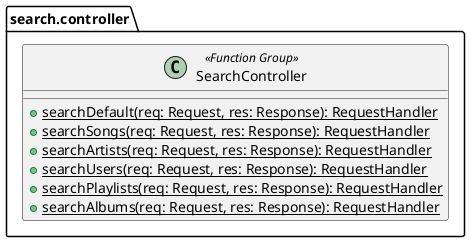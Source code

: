 @startuml

set separator none
package search.controller {
    class SearchController <<Function Group>> {
        + {static} searchDefault(req: Request, res: Response): RequestHandler
        + {static} searchSongs(req: Request, res: Response): RequestHandler
        + {static} searchArtists(req: Request, res: Response): RequestHandler
        + {static} searchUsers(req: Request, res: Response): RequestHandler
        + {static} searchPlaylists(req: Request, res: Response): RequestHandler
        + {static} searchAlbums(req: Request, res: Response): RequestHandler
    }
}

@enduml